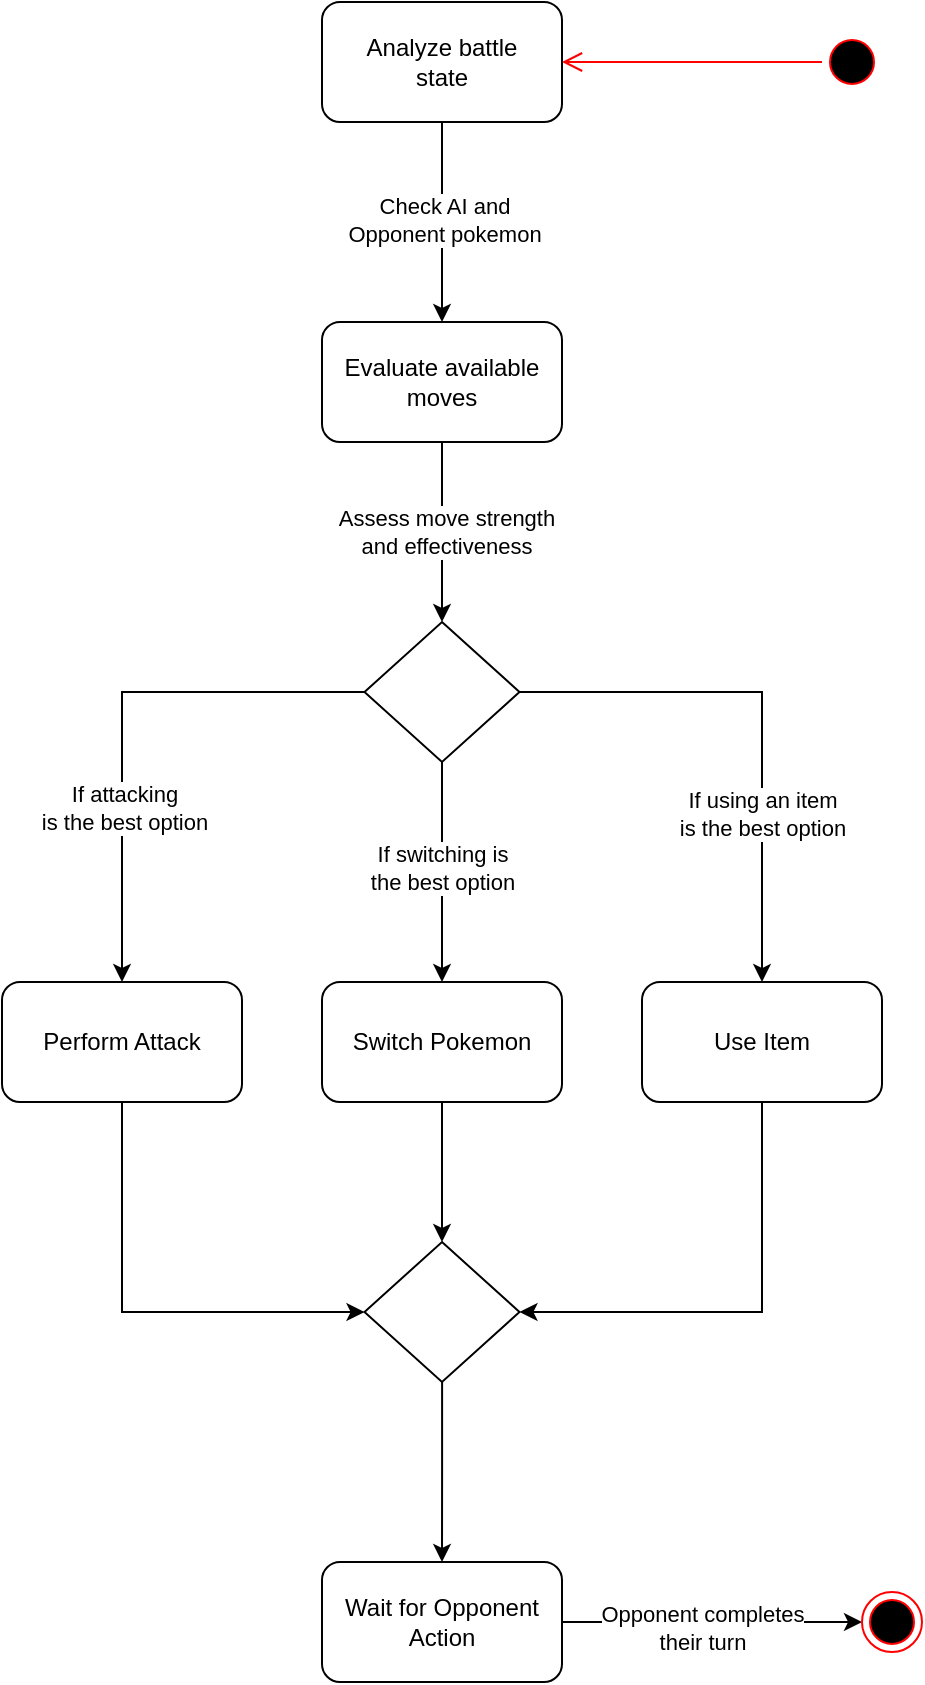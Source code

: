 <mxfile version="25.0.2">
  <diagram name="Page-1" id="DUEeSoRKr8hbj6F0J3lI">
    <mxGraphModel dx="1270" dy="757" grid="1" gridSize="10" guides="1" tooltips="1" connect="1" arrows="1" fold="1" page="1" pageScale="1" pageWidth="850" pageHeight="1100" math="0" shadow="0">
      <root>
        <mxCell id="0" />
        <mxCell id="1" parent="0" />
        <mxCell id="J7Z_eMTdAMa8-fb3NS_s-1" value="" style="ellipse;html=1;shape=startState;fillColor=#000000;strokeColor=#ff0000;" parent="1" vertex="1">
          <mxGeometry x="600" y="185" width="30" height="30" as="geometry" />
        </mxCell>
        <mxCell id="J7Z_eMTdAMa8-fb3NS_s-2" value="" style="edgeStyle=orthogonalEdgeStyle;html=1;verticalAlign=bottom;endArrow=open;endSize=8;strokeColor=#ff0000;rounded=0;entryX=1;entryY=0.5;entryDx=0;entryDy=0;" parent="1" source="J7Z_eMTdAMa8-fb3NS_s-1" edge="1" target="J7Z_eMTdAMa8-fb3NS_s-3">
          <mxGeometry relative="1" as="geometry">
            <mxPoint x="405" y="170" as="targetPoint" />
          </mxGeometry>
        </mxCell>
        <mxCell id="J7Z_eMTdAMa8-fb3NS_s-6" style="edgeStyle=orthogonalEdgeStyle;rounded=0;orthogonalLoop=1;jettySize=auto;html=1;entryX=0.5;entryY=0;entryDx=0;entryDy=0;" parent="1" source="J7Z_eMTdAMa8-fb3NS_s-3" target="J7Z_eMTdAMa8-fb3NS_s-4" edge="1">
          <mxGeometry relative="1" as="geometry" />
        </mxCell>
        <mxCell id="J7Z_eMTdAMa8-fb3NS_s-20" value="Check AI and&lt;div&gt;Opponent pokemon&lt;/div&gt;" style="edgeLabel;html=1;align=center;verticalAlign=middle;resizable=0;points=[];" parent="J7Z_eMTdAMa8-fb3NS_s-6" vertex="1" connectable="0">
          <mxGeometry x="-0.033" y="1" relative="1" as="geometry">
            <mxPoint as="offset" />
          </mxGeometry>
        </mxCell>
        <mxCell id="J7Z_eMTdAMa8-fb3NS_s-3" value="Analyze battle&lt;div&gt;state&lt;/div&gt;" style="rounded=1;whiteSpace=wrap;html=1;" parent="1" vertex="1">
          <mxGeometry x="350" y="170" width="120" height="60" as="geometry" />
        </mxCell>
        <mxCell id="J7Z_eMTdAMa8-fb3NS_s-7" style="edgeStyle=orthogonalEdgeStyle;rounded=0;orthogonalLoop=1;jettySize=auto;html=1;entryX=0.5;entryY=0;entryDx=0;entryDy=0;" parent="1" source="J7Z_eMTdAMa8-fb3NS_s-4" edge="1">
          <mxGeometry relative="1" as="geometry">
            <mxPoint x="410" y="480" as="targetPoint" />
          </mxGeometry>
        </mxCell>
        <mxCell id="J7Z_eMTdAMa8-fb3NS_s-21" value="Assess move strength&lt;div&gt;and effectiveness&lt;/div&gt;" style="edgeLabel;html=1;align=center;verticalAlign=middle;resizable=0;points=[];" parent="J7Z_eMTdAMa8-fb3NS_s-7" vertex="1" connectable="0">
          <mxGeometry x="0.007" y="1" relative="1" as="geometry">
            <mxPoint as="offset" />
          </mxGeometry>
        </mxCell>
        <mxCell id="J7Z_eMTdAMa8-fb3NS_s-4" value="Evaluate available&lt;div&gt;moves&lt;/div&gt;" style="rounded=1;whiteSpace=wrap;html=1;" parent="1" vertex="1">
          <mxGeometry x="350" y="330" width="120" height="60" as="geometry" />
        </mxCell>
        <mxCell id="J7Z_eMTdAMa8-fb3NS_s-11" style="edgeStyle=orthogonalEdgeStyle;rounded=0;orthogonalLoop=1;jettySize=auto;html=1;entryX=0.5;entryY=0;entryDx=0;entryDy=0;exitX=0;exitY=0.5;exitDx=0;exitDy=0;" parent="1" source="PErk3q68ETycBvYWQyGW-1" target="J7Z_eMTdAMa8-fb3NS_s-8" edge="1">
          <mxGeometry relative="1" as="geometry">
            <mxPoint x="342.5" y="520" as="sourcePoint" />
          </mxGeometry>
        </mxCell>
        <mxCell id="J7Z_eMTdAMa8-fb3NS_s-22" value="If attacking&lt;div&gt;is the best option&lt;/div&gt;" style="edgeLabel;html=1;align=center;verticalAlign=middle;resizable=0;points=[];" parent="J7Z_eMTdAMa8-fb3NS_s-11" vertex="1" connectable="0">
          <mxGeometry x="0.341" y="1" relative="1" as="geometry">
            <mxPoint as="offset" />
          </mxGeometry>
        </mxCell>
        <mxCell id="J7Z_eMTdAMa8-fb3NS_s-12" style="edgeStyle=orthogonalEdgeStyle;rounded=0;orthogonalLoop=1;jettySize=auto;html=1;entryX=0.5;entryY=0;entryDx=0;entryDy=0;exitX=0.5;exitY=1;exitDx=0;exitDy=0;" parent="1" source="PErk3q68ETycBvYWQyGW-1" target="J7Z_eMTdAMa8-fb3NS_s-9" edge="1">
          <mxGeometry relative="1" as="geometry">
            <mxPoint x="410" y="560" as="sourcePoint" />
          </mxGeometry>
        </mxCell>
        <mxCell id="J7Z_eMTdAMa8-fb3NS_s-23" value="If switching is&lt;br&gt;the best option" style="edgeLabel;html=1;align=center;verticalAlign=middle;resizable=0;points=[];" parent="J7Z_eMTdAMa8-fb3NS_s-12" vertex="1" connectable="0">
          <mxGeometry x="-0.033" y="4" relative="1" as="geometry">
            <mxPoint x="-4" as="offset" />
          </mxGeometry>
        </mxCell>
        <mxCell id="J7Z_eMTdAMa8-fb3NS_s-13" style="edgeStyle=orthogonalEdgeStyle;rounded=0;orthogonalLoop=1;jettySize=auto;html=1;entryX=0.5;entryY=0;entryDx=0;entryDy=0;exitX=1;exitY=0.5;exitDx=0;exitDy=0;" parent="1" source="PErk3q68ETycBvYWQyGW-1" target="J7Z_eMTdAMa8-fb3NS_s-10" edge="1">
          <mxGeometry relative="1" as="geometry">
            <mxPoint x="477.5" y="520" as="sourcePoint" />
          </mxGeometry>
        </mxCell>
        <mxCell id="J7Z_eMTdAMa8-fb3NS_s-24" value="If using an item&lt;div&gt;is the best option&lt;/div&gt;" style="edgeLabel;html=1;align=center;verticalAlign=middle;resizable=0;points=[];" parent="J7Z_eMTdAMa8-fb3NS_s-13" vertex="1" connectable="0">
          <mxGeometry x="0.134" y="1" relative="1" as="geometry">
            <mxPoint x="-1" y="31" as="offset" />
          </mxGeometry>
        </mxCell>
        <mxCell id="PErk3q68ETycBvYWQyGW-7" style="edgeStyle=orthogonalEdgeStyle;rounded=0;orthogonalLoop=1;jettySize=auto;html=1;entryX=0;entryY=0.5;entryDx=0;entryDy=0;" edge="1" parent="1" source="J7Z_eMTdAMa8-fb3NS_s-8" target="PErk3q68ETycBvYWQyGW-4">
          <mxGeometry relative="1" as="geometry">
            <Array as="points">
              <mxPoint x="250" y="825" />
            </Array>
          </mxGeometry>
        </mxCell>
        <mxCell id="J7Z_eMTdAMa8-fb3NS_s-8" value="Perform Attack" style="rounded=1;whiteSpace=wrap;html=1;" parent="1" vertex="1">
          <mxGeometry x="190" y="660" width="120" height="60" as="geometry" />
        </mxCell>
        <mxCell id="PErk3q68ETycBvYWQyGW-5" style="edgeStyle=orthogonalEdgeStyle;rounded=0;orthogonalLoop=1;jettySize=auto;html=1;entryX=0.5;entryY=0;entryDx=0;entryDy=0;" edge="1" parent="1" source="J7Z_eMTdAMa8-fb3NS_s-9" target="PErk3q68ETycBvYWQyGW-4">
          <mxGeometry relative="1" as="geometry" />
        </mxCell>
        <mxCell id="J7Z_eMTdAMa8-fb3NS_s-9" value="Switch Pokemon" style="rounded=1;whiteSpace=wrap;html=1;" parent="1" vertex="1">
          <mxGeometry x="350" y="660" width="120" height="60" as="geometry" />
        </mxCell>
        <mxCell id="PErk3q68ETycBvYWQyGW-6" style="edgeStyle=orthogonalEdgeStyle;rounded=0;orthogonalLoop=1;jettySize=auto;html=1;entryX=1;entryY=0.5;entryDx=0;entryDy=0;" edge="1" parent="1" source="J7Z_eMTdAMa8-fb3NS_s-10" target="PErk3q68ETycBvYWQyGW-4">
          <mxGeometry relative="1" as="geometry">
            <Array as="points">
              <mxPoint x="570" y="825" />
            </Array>
          </mxGeometry>
        </mxCell>
        <mxCell id="J7Z_eMTdAMa8-fb3NS_s-10" value="Use Item" style="rounded=1;whiteSpace=wrap;html=1;" parent="1" vertex="1">
          <mxGeometry x="510" y="660" width="120" height="60" as="geometry" />
        </mxCell>
        <mxCell id="J7Z_eMTdAMa8-fb3NS_s-19" style="edgeStyle=orthogonalEdgeStyle;rounded=0;orthogonalLoop=1;jettySize=auto;html=1;entryX=0;entryY=0.5;entryDx=0;entryDy=0;" parent="1" source="J7Z_eMTdAMa8-fb3NS_s-14" target="J7Z_eMTdAMa8-fb3NS_s-15" edge="1">
          <mxGeometry relative="1" as="geometry" />
        </mxCell>
        <mxCell id="J7Z_eMTdAMa8-fb3NS_s-28" value="Opponent completes&lt;br&gt;their turn" style="edgeLabel;html=1;align=center;verticalAlign=middle;resizable=0;points=[];" parent="J7Z_eMTdAMa8-fb3NS_s-19" vertex="1" connectable="0">
          <mxGeometry x="-0.193" y="-3" relative="1" as="geometry">
            <mxPoint x="9" as="offset" />
          </mxGeometry>
        </mxCell>
        <mxCell id="J7Z_eMTdAMa8-fb3NS_s-14" value="Wait for Opponent&lt;div&gt;Action&lt;/div&gt;" style="rounded=1;whiteSpace=wrap;html=1;" parent="1" vertex="1">
          <mxGeometry x="350" y="950" width="120" height="60" as="geometry" />
        </mxCell>
        <mxCell id="J7Z_eMTdAMa8-fb3NS_s-15" value="" style="ellipse;html=1;shape=endState;fillColor=#000000;strokeColor=#ff0000;" parent="1" vertex="1">
          <mxGeometry x="620" y="965" width="30" height="30" as="geometry" />
        </mxCell>
        <mxCell id="PErk3q68ETycBvYWQyGW-1" value="" style="rhombus;whiteSpace=wrap;html=1;" vertex="1" parent="1">
          <mxGeometry x="371.25" y="480" width="77.5" height="70" as="geometry" />
        </mxCell>
        <mxCell id="PErk3q68ETycBvYWQyGW-8" style="edgeStyle=orthogonalEdgeStyle;rounded=0;orthogonalLoop=1;jettySize=auto;html=1;entryX=0.5;entryY=0;entryDx=0;entryDy=0;" edge="1" parent="1" source="PErk3q68ETycBvYWQyGW-4" target="J7Z_eMTdAMa8-fb3NS_s-14">
          <mxGeometry relative="1" as="geometry" />
        </mxCell>
        <mxCell id="PErk3q68ETycBvYWQyGW-4" value="" style="rhombus;whiteSpace=wrap;html=1;" vertex="1" parent="1">
          <mxGeometry x="371.25" y="790" width="77.5" height="70" as="geometry" />
        </mxCell>
      </root>
    </mxGraphModel>
  </diagram>
</mxfile>
